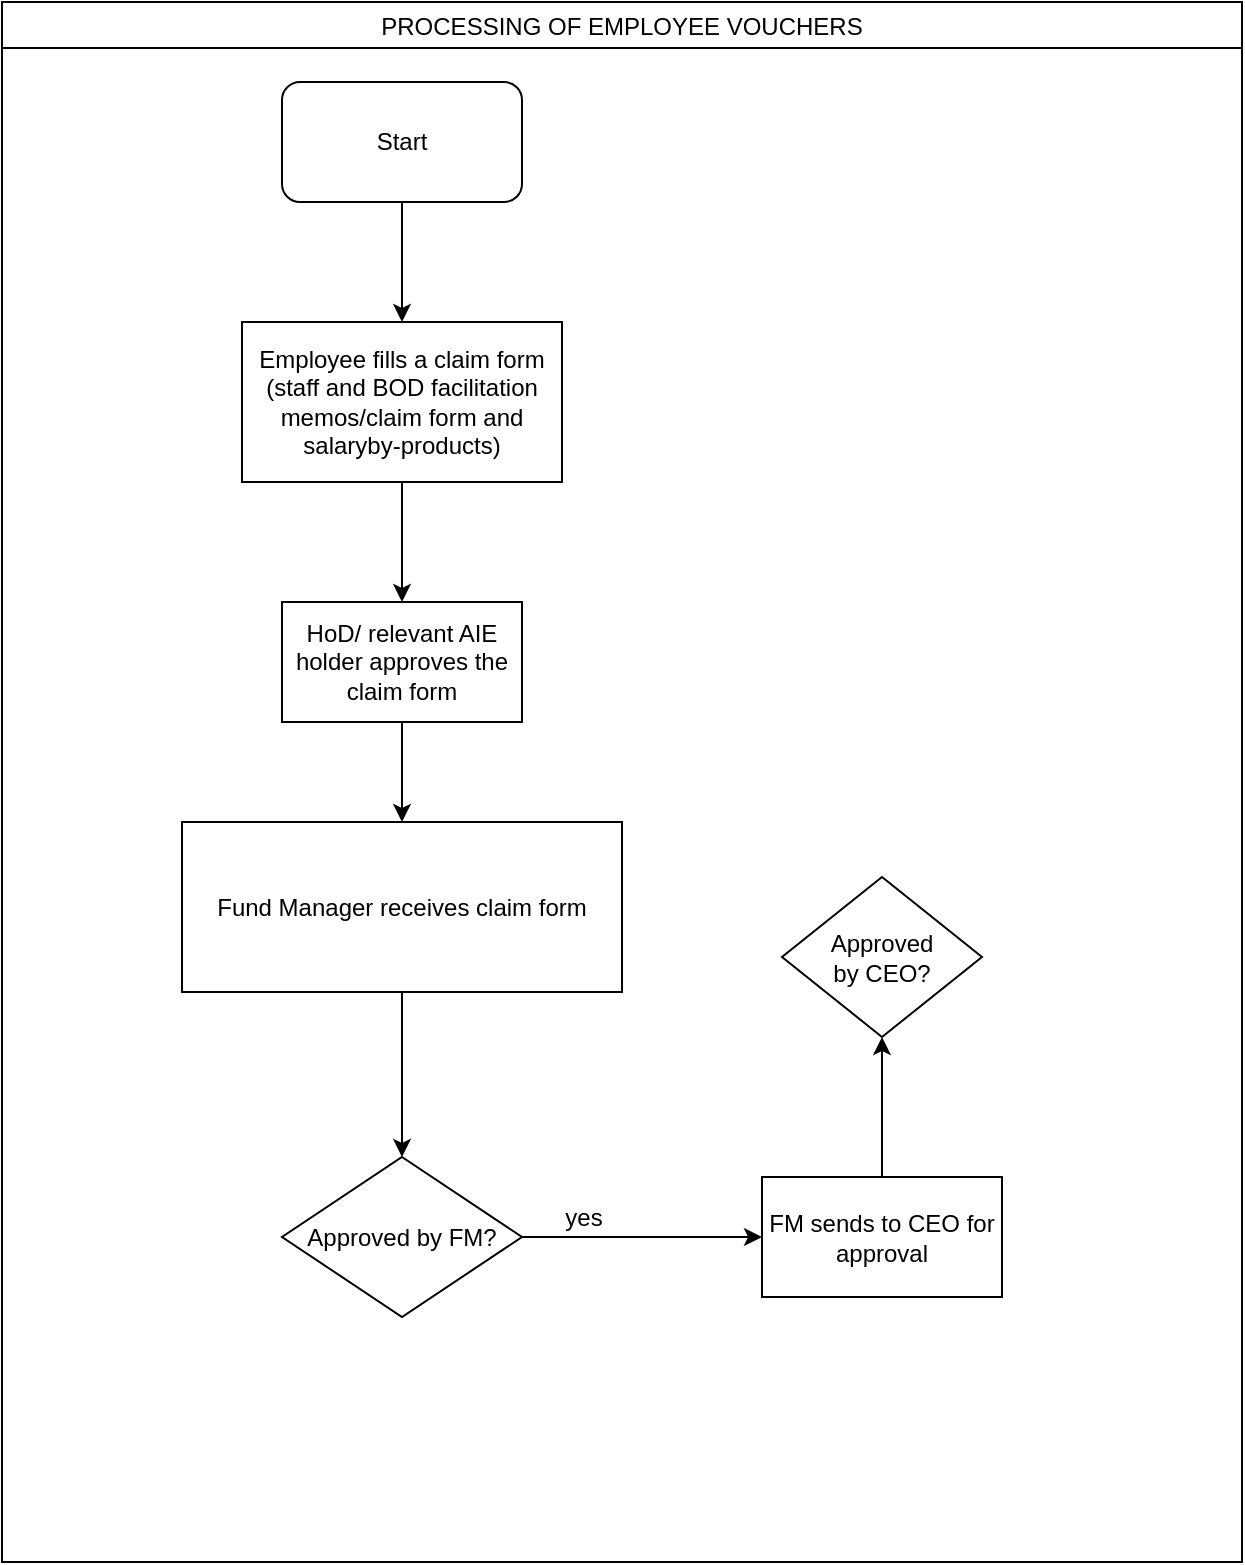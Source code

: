 <mxfile version="14.7.7" type="github">
  <diagram id="ztFzvjZc60GsRg00ITb4" name="Page-1">
    <mxGraphModel dx="1038" dy="508" grid="1" gridSize="10" guides="1" tooltips="1" connect="1" arrows="1" fold="1" page="1" pageScale="1" pageWidth="1169" pageHeight="827" math="0" shadow="0">
      <root>
        <mxCell id="0" />
        <mxCell id="1" parent="0" />
        <mxCell id="-bHBfpAsHSbqOtEoVYM7-1" value="PROCESSING OF EMPLOYEE VOUCHERS" style="swimlane;fontStyle=0" vertex="1" parent="1">
          <mxGeometry x="10" y="20" width="620" height="780" as="geometry" />
        </mxCell>
        <mxCell id="-bHBfpAsHSbqOtEoVYM7-2" value="Start" style="rounded=1;whiteSpace=wrap;html=1;" vertex="1" parent="-bHBfpAsHSbqOtEoVYM7-1">
          <mxGeometry x="140" y="40" width="120" height="60" as="geometry" />
        </mxCell>
        <mxCell id="-bHBfpAsHSbqOtEoVYM7-5" value="Employee fills a claim form &lt;span lang=&quot;EN-GB&quot;&gt;(&lt;span&gt;staff and BOD facilitation memos/claim form and salaryby-products) &lt;/span&gt;&lt;/span&gt;" style="rounded=0;whiteSpace=wrap;html=1;" vertex="1" parent="-bHBfpAsHSbqOtEoVYM7-1">
          <mxGeometry x="120" y="160" width="160" height="80" as="geometry" />
        </mxCell>
        <mxCell id="-bHBfpAsHSbqOtEoVYM7-4" value="" style="edgeStyle=orthogonalEdgeStyle;rounded=0;orthogonalLoop=1;jettySize=auto;html=1;" edge="1" parent="-bHBfpAsHSbqOtEoVYM7-1" source="-bHBfpAsHSbqOtEoVYM7-2" target="-bHBfpAsHSbqOtEoVYM7-5">
          <mxGeometry relative="1" as="geometry">
            <mxPoint x="200" y="180" as="targetPoint" />
          </mxGeometry>
        </mxCell>
        <mxCell id="-bHBfpAsHSbqOtEoVYM7-6" value="HoD/ relevant AIE holder approves the claim form" style="whiteSpace=wrap;html=1;rounded=0;" vertex="1" parent="-bHBfpAsHSbqOtEoVYM7-1">
          <mxGeometry x="140" y="300" width="120" height="60" as="geometry" />
        </mxCell>
        <mxCell id="-bHBfpAsHSbqOtEoVYM7-7" value="" style="edgeStyle=orthogonalEdgeStyle;rounded=0;orthogonalLoop=1;jettySize=auto;html=1;" edge="1" parent="-bHBfpAsHSbqOtEoVYM7-1" source="-bHBfpAsHSbqOtEoVYM7-5" target="-bHBfpAsHSbqOtEoVYM7-6">
          <mxGeometry relative="1" as="geometry" />
        </mxCell>
        <mxCell id="-bHBfpAsHSbqOtEoVYM7-8" value="&lt;span lang=&quot;EN-GB&quot;&gt;Fund Manager receives claim form&lt;span&gt;&lt;/span&gt;&lt;/span&gt;" style="rounded=0;whiteSpace=wrap;html=1;" vertex="1" parent="-bHBfpAsHSbqOtEoVYM7-1">
          <mxGeometry x="90" y="410" width="220" height="85" as="geometry" />
        </mxCell>
        <mxCell id="-bHBfpAsHSbqOtEoVYM7-9" value="" style="edgeStyle=orthogonalEdgeStyle;rounded=0;orthogonalLoop=1;jettySize=auto;html=1;" edge="1" parent="-bHBfpAsHSbqOtEoVYM7-1" source="-bHBfpAsHSbqOtEoVYM7-6" target="-bHBfpAsHSbqOtEoVYM7-8">
          <mxGeometry relative="1" as="geometry" />
        </mxCell>
        <mxCell id="-bHBfpAsHSbqOtEoVYM7-12" value="FM sends to CEO for approval" style="rounded=0;whiteSpace=wrap;html=1;" vertex="1" parent="-bHBfpAsHSbqOtEoVYM7-1">
          <mxGeometry x="380" y="587.5" width="120" height="60" as="geometry" />
        </mxCell>
        <mxCell id="-bHBfpAsHSbqOtEoVYM7-13" value="" style="edgeStyle=orthogonalEdgeStyle;rounded=0;orthogonalLoop=1;jettySize=auto;html=1;" edge="1" parent="1" source="-bHBfpAsHSbqOtEoVYM7-10" target="-bHBfpAsHSbqOtEoVYM7-12">
          <mxGeometry relative="1" as="geometry" />
        </mxCell>
        <mxCell id="-bHBfpAsHSbqOtEoVYM7-10" value="Approved by FM?" style="rhombus;whiteSpace=wrap;html=1;rounded=0;" vertex="1" parent="1">
          <mxGeometry x="150" y="597.5" width="120" height="80" as="geometry" />
        </mxCell>
        <mxCell id="-bHBfpAsHSbqOtEoVYM7-11" value="" style="edgeStyle=orthogonalEdgeStyle;rounded=0;orthogonalLoop=1;jettySize=auto;html=1;" edge="1" parent="1" source="-bHBfpAsHSbqOtEoVYM7-8" target="-bHBfpAsHSbqOtEoVYM7-10">
          <mxGeometry relative="1" as="geometry" />
        </mxCell>
        <mxCell id="-bHBfpAsHSbqOtEoVYM7-14" value="yes" style="text;html=1;strokeColor=none;fillColor=none;align=center;verticalAlign=middle;whiteSpace=wrap;rounded=0;" vertex="1" parent="1">
          <mxGeometry x="281" y="618" width="40" height="20" as="geometry" />
        </mxCell>
        <mxCell id="-bHBfpAsHSbqOtEoVYM7-16" value="&lt;div&gt;Approved&lt;/div&gt;&lt;div&gt; by CEO?&lt;/div&gt;" style="rhombus;whiteSpace=wrap;html=1;rounded=0;" vertex="1" parent="1">
          <mxGeometry x="400" y="457.5" width="100" height="80" as="geometry" />
        </mxCell>
        <mxCell id="-bHBfpAsHSbqOtEoVYM7-17" value="" style="edgeStyle=orthogonalEdgeStyle;rounded=0;orthogonalLoop=1;jettySize=auto;html=1;" edge="1" parent="1" source="-bHBfpAsHSbqOtEoVYM7-12" target="-bHBfpAsHSbqOtEoVYM7-16">
          <mxGeometry relative="1" as="geometry" />
        </mxCell>
      </root>
    </mxGraphModel>
  </diagram>
</mxfile>
